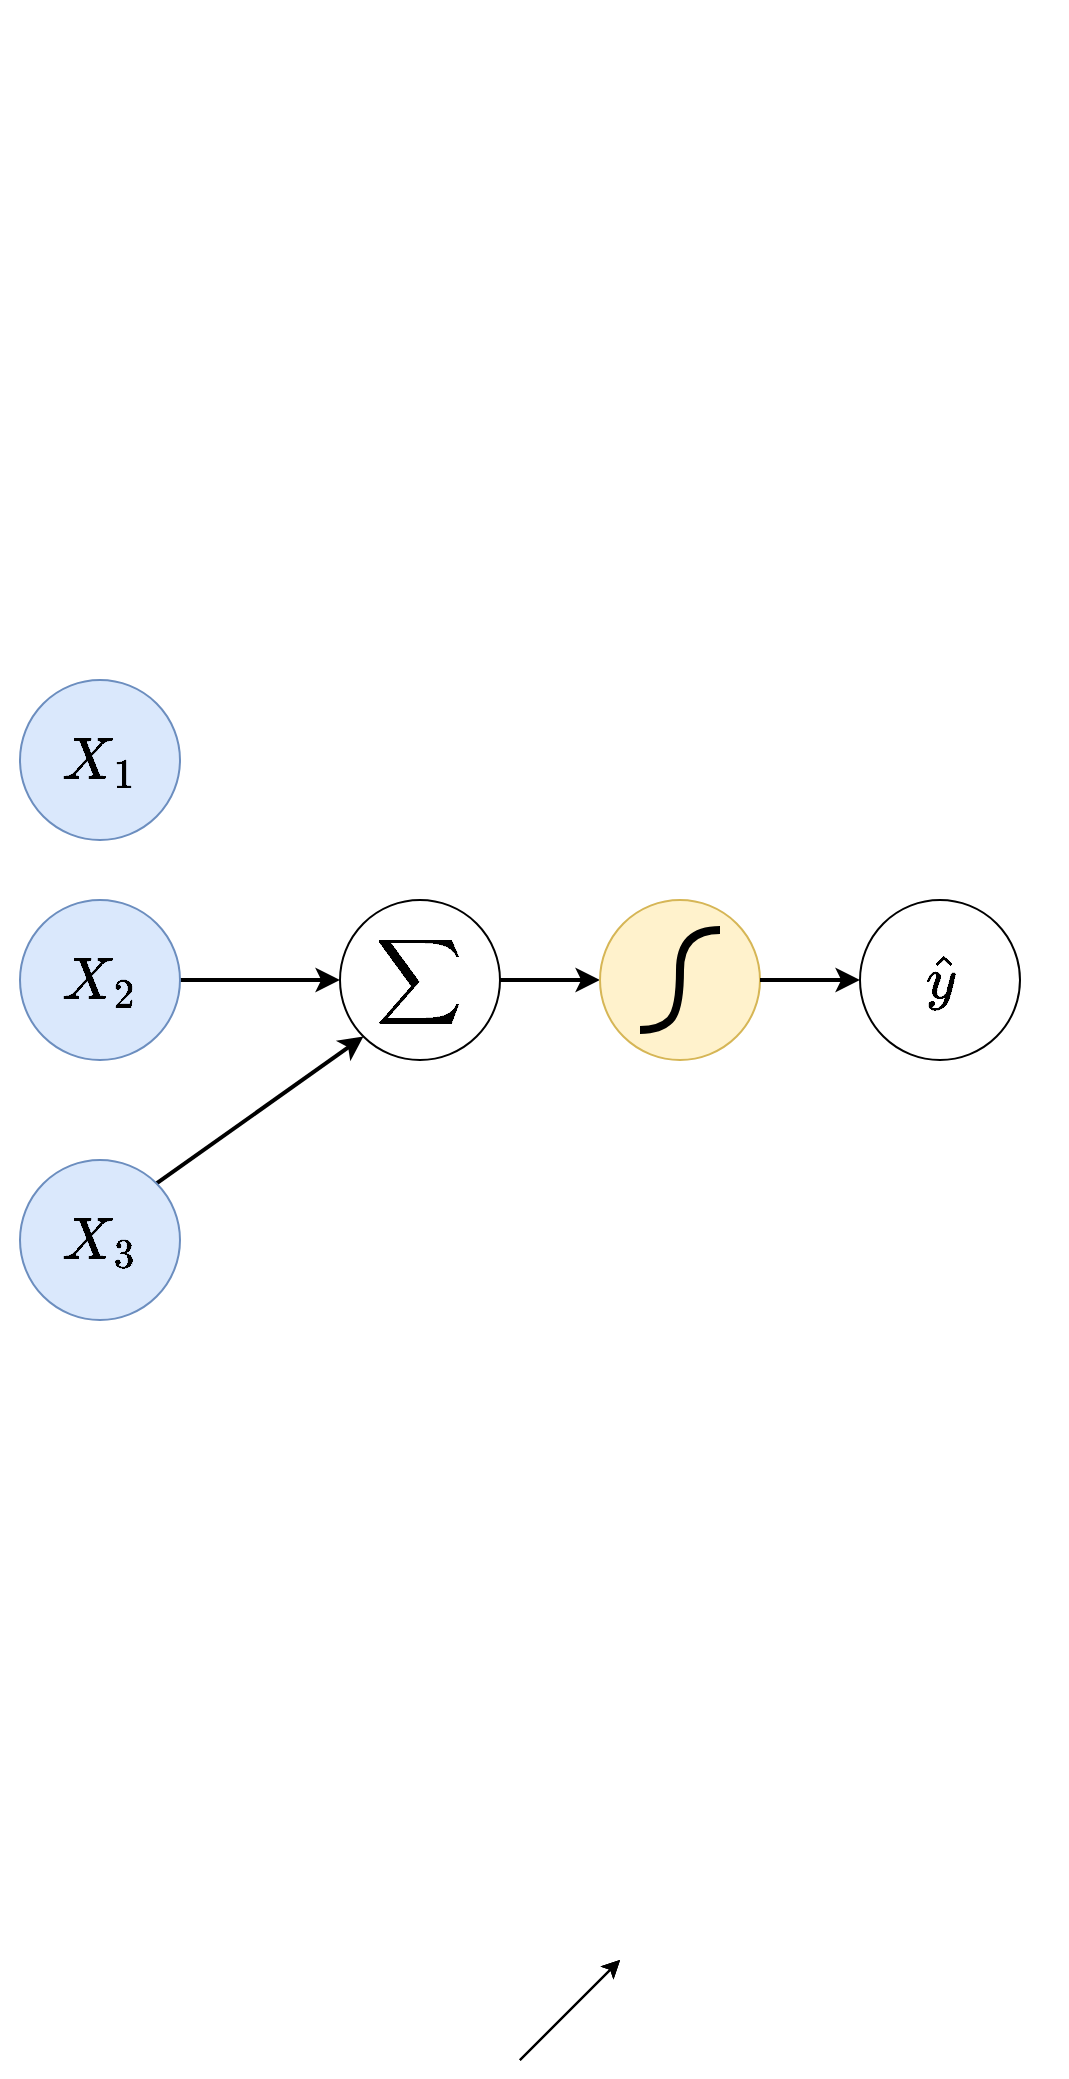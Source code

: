 <mxfile version="21.2.1" type="device">
  <diagram name="Página-1" id="bx8_fd_8x4bT8xrh5trK">
    <mxGraphModel dx="635" dy="965" grid="1" gridSize="10" guides="1" tooltips="1" connect="1" arrows="1" fold="1" page="1" pageScale="1" pageWidth="827" pageHeight="1169" math="1" shadow="0">
      <root>
        <mxCell id="0" />
        <mxCell id="1" parent="0" />
        <mxCell id="SSRPYlpRlPvuIKauopP6-1" value="" style="shape=image;verticalLabelPosition=bottom;verticalAlign=top;imageAspect=0;image=https://www.xeridia.com/wp-content/uploads/drupal-files/contenidos/blog/red_neuronal.jpg.webp" vertex="1" parent="1">
          <mxGeometry x="50" y="60" width="287.29" height="200" as="geometry" />
        </mxCell>
        <mxCell id="SSRPYlpRlPvuIKauopP6-2" value="$$X_1$$" style="ellipse;whiteSpace=wrap;html=1;aspect=fixed;fillColor=#dae8fc;strokeColor=#6c8ebf;fontSize=25;fontStyle=0" vertex="1" parent="1">
          <mxGeometry x="50" y="400" width="80" height="80" as="geometry" />
        </mxCell>
        <mxCell id="SSRPYlpRlPvuIKauopP6-21" value="" style="edgeStyle=orthogonalEdgeStyle;rounded=0;orthogonalLoop=1;jettySize=auto;html=1;strokeWidth=2;" edge="1" parent="1" source="SSRPYlpRlPvuIKauopP6-3" target="SSRPYlpRlPvuIKauopP6-6">
          <mxGeometry relative="1" as="geometry" />
        </mxCell>
        <mxCell id="SSRPYlpRlPvuIKauopP6-3" value="$$X_2$$" style="ellipse;whiteSpace=wrap;html=1;aspect=fixed;fillColor=#dae8fc;strokeColor=#6c8ebf;fontSize=25;fontStyle=0" vertex="1" parent="1">
          <mxGeometry x="50" y="510" width="80" height="80" as="geometry" />
        </mxCell>
        <mxCell id="SSRPYlpRlPvuIKauopP6-19" style="rounded=0;orthogonalLoop=1;jettySize=auto;html=1;exitX=1;exitY=0;exitDx=0;exitDy=0;entryX=0;entryY=1;entryDx=0;entryDy=0;strokeWidth=2;" edge="1" parent="1" source="SSRPYlpRlPvuIKauopP6-4" target="SSRPYlpRlPvuIKauopP6-6">
          <mxGeometry relative="1" as="geometry" />
        </mxCell>
        <mxCell id="SSRPYlpRlPvuIKauopP6-4" value="$$X_3$$" style="ellipse;whiteSpace=wrap;html=1;aspect=fixed;fillColor=#dae8fc;strokeColor=#6c8ebf;fontSize=25;fontStyle=0" vertex="1" parent="1">
          <mxGeometry x="50" y="640" width="80" height="80" as="geometry" />
        </mxCell>
        <mxCell id="SSRPYlpRlPvuIKauopP6-23" value="" style="edgeStyle=orthogonalEdgeStyle;rounded=0;orthogonalLoop=1;jettySize=auto;html=1;strokeWidth=2;" edge="1" parent="1" source="SSRPYlpRlPvuIKauopP6-6" target="SSRPYlpRlPvuIKauopP6-7">
          <mxGeometry relative="1" as="geometry" />
        </mxCell>
        <mxCell id="SSRPYlpRlPvuIKauopP6-6" value="$$\sum$$" style="ellipse;whiteSpace=wrap;html=1;aspect=fixed;fontSize=25;fontStyle=0" vertex="1" parent="1">
          <mxGeometry x="210" y="510" width="80" height="80" as="geometry" />
        </mxCell>
        <mxCell id="SSRPYlpRlPvuIKauopP6-8" value="$$\hat{y}$$" style="ellipse;whiteSpace=wrap;html=1;aspect=fixed;fontSize=25;fontStyle=0" vertex="1" parent="1">
          <mxGeometry x="470" y="510" width="80" height="80" as="geometry" />
        </mxCell>
        <mxCell id="SSRPYlpRlPvuIKauopP6-15" value="" style="group;fontSize=25;fontStyle=0" vertex="1" connectable="0" parent="1">
          <mxGeometry x="340" y="510" width="80" height="80" as="geometry" />
        </mxCell>
        <mxCell id="SSRPYlpRlPvuIKauopP6-7" value="" style="ellipse;whiteSpace=wrap;html=1;aspect=fixed;fillColor=#fff2cc;strokeColor=#d6b656;fontSize=25;fontStyle=0" vertex="1" parent="SSRPYlpRlPvuIKauopP6-15">
          <mxGeometry width="80" height="80" as="geometry" />
        </mxCell>
        <mxCell id="SSRPYlpRlPvuIKauopP6-13" value="" style="curved=1;endArrow=none;html=1;rounded=0;endFill=0;strokeWidth=4;fontSize=25;fontStyle=0" edge="1" parent="SSRPYlpRlPvuIKauopP6-15">
          <mxGeometry width="50" height="50" relative="1" as="geometry">
            <mxPoint x="20" y="65" as="sourcePoint" />
            <mxPoint x="60" y="15" as="targetPoint" />
            <Array as="points">
              <mxPoint x="30" y="65" />
              <mxPoint x="40" y="55" />
              <mxPoint x="40" y="15" />
            </Array>
          </mxGeometry>
        </mxCell>
        <mxCell id="SSRPYlpRlPvuIKauopP6-16" value="" style="endArrow=classic;html=1;rounded=0;" edge="1" parent="1">
          <mxGeometry width="50" height="50" relative="1" as="geometry">
            <mxPoint x="300" y="1090" as="sourcePoint" />
            <mxPoint x="350" y="1040" as="targetPoint" />
          </mxGeometry>
        </mxCell>
        <mxCell id="SSRPYlpRlPvuIKauopP6-18" value="" style="endArrow=classic;html=1;rounded=0;" edge="1" parent="1">
          <mxGeometry width="50" height="50" relative="1" as="geometry">
            <mxPoint x="300" y="1090" as="sourcePoint" />
            <mxPoint x="350" y="1040" as="targetPoint" />
          </mxGeometry>
        </mxCell>
        <mxCell id="SSRPYlpRlPvuIKauopP6-20" value="" style="endArrow=classic;html=1;rounded=0;" edge="1" parent="1">
          <mxGeometry width="50" height="50" relative="1" as="geometry">
            <mxPoint x="300" y="1090" as="sourcePoint" />
            <mxPoint x="350" y="1040" as="targetPoint" />
          </mxGeometry>
        </mxCell>
        <mxCell id="SSRPYlpRlPvuIKauopP6-24" value="" style="edgeStyle=orthogonalEdgeStyle;rounded=0;orthogonalLoop=1;jettySize=auto;html=1;strokeWidth=2;" edge="1" parent="1" source="SSRPYlpRlPvuIKauopP6-7" target="SSRPYlpRlPvuIKauopP6-8">
          <mxGeometry relative="1" as="geometry" />
        </mxCell>
      </root>
    </mxGraphModel>
  </diagram>
</mxfile>
